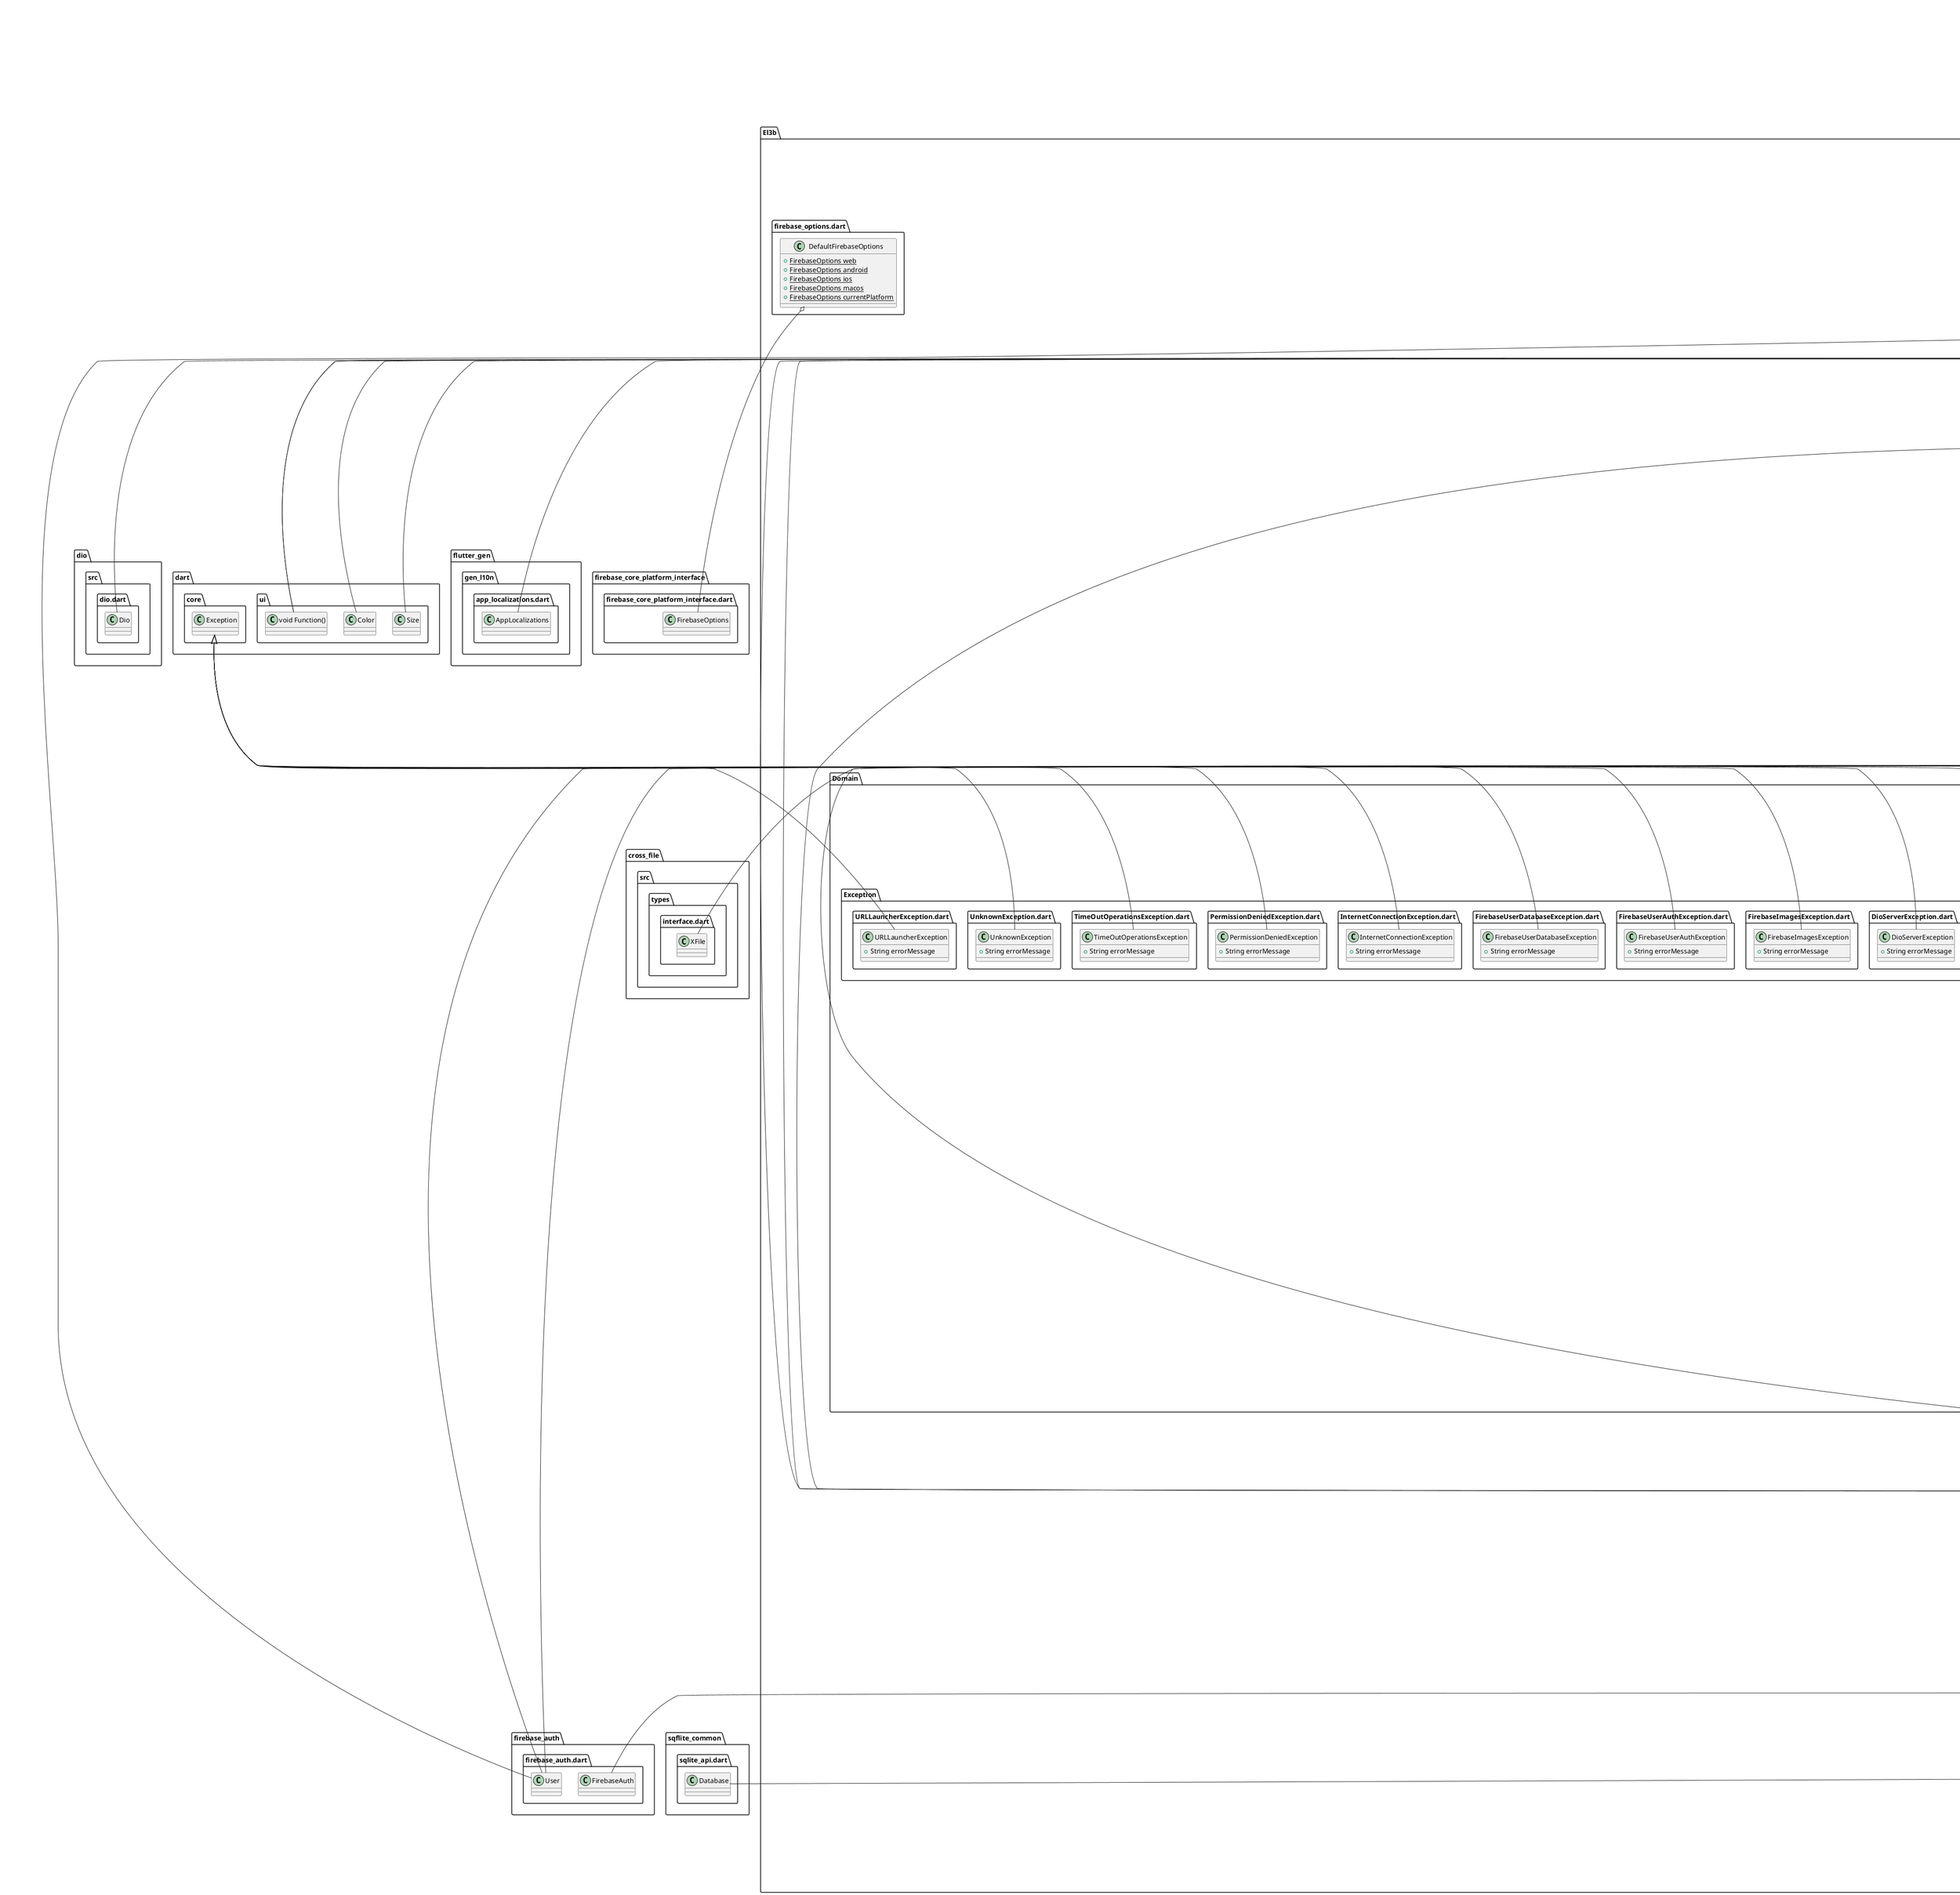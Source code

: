 @startuml
set namespaceSeparator ::

abstract class "El3b::Core::Base::BaseAPIAssets.dart::BaseAPIAssets" {
}

abstract class "El3b::Core::Base::BaseAPIManager.dart::BaseAPIManager" {
  +A apiAssets
  +Dio dio
}

"El3b::Core::Base::BaseAPIManager.dart::BaseAPIManager" o-- "dio::src::dio.dart::Dio"

abstract class "El3b::Core::Base::BaseNavigator.dart::BaseNavigator" {
  +dynamic showLoading()
  +dynamic showFailMessage()
  +dynamic showSuccessMessage()
  +dynamic showQuestionMessage()
  +dynamic goBack()
  +dynamic showErrorNotification()
  +dynamic showSuccessNotification()
  +dynamic showCustomNotification()
}

abstract class "El3b::Core::Base::BaseState.dart::BaseState" {
  +VM? viewModel
  +void initState()
  +void dispose()
  +VM initViewModel()
  +Widget build()
  +dynamic goBack()
  +dynamic showFailMessage()
  +dynamic showLoading()
  +dynamic showQuestionMessage()
  +dynamic showSuccessMessage()
  +dynamic showSuccessNotification()
  +dynamic showErrorNotification()
  +dynamic showCustomNotification()
}

"flutter::src::widgets::framework.dart::State" <|-- "El3b::Core::Base::BaseState.dart::BaseState"
"El3b::Core::Base::BaseNavigator.dart::BaseNavigator" <|-- "El3b::Core::Base::BaseState.dart::BaseState"

class "El3b::Core::Base::BaseViewModel.dart::BaseViewModel" {
  +N? navigator
  +ThemeProvider? themeProvider
  +LocalProvider? localProvider
  +AppConfigProvider? appConfigProvider
  +AppLocalizations? local
  +Size? mediaQuery
}

"El3b::Core::Base::BaseViewModel.dart::BaseViewModel" o-- "El3b::Core::Providers::ThemeProvider.dart::ThemeProvider"
"El3b::Core::Base::BaseViewModel.dart::BaseViewModel" o-- "El3b::Core::Providers::LocalProvider.dart::LocalProvider"
"El3b::Core::Base::BaseViewModel.dart::BaseViewModel" o-- "El3b::Core::Providers::AppConfigProvider.dart::AppConfigProvider"
"El3b::Core::Base::BaseViewModel.dart::BaseViewModel" o-- "flutter_gen::gen_l10n::app_localizations.dart::AppLocalizations"
"El3b::Core::Base::BaseViewModel.dart::BaseViewModel" o-- "dart::ui::Size"
"flutter::src::foundation::change_notifier.dart::ChangeNotifier" <|-- "El3b::Core::Base::BaseViewModel.dart::BaseViewModel"

class "El3b::Core::Providers::AppConfigProvider.dart::AppConfigProvider" {
  -User? _user
  +void updateUser()
  +void updateUserWithoutNotifyListeners()
  +User? getUser()
}

"El3b::Core::Providers::AppConfigProvider.dart::AppConfigProvider" o-- "firebase_auth::firebase_auth.dart::User"
"flutter::src::foundation::change_notifier.dart::ChangeNotifier" <|-- "El3b::Core::Providers::AppConfigProvider.dart::AppConfigProvider"

class "El3b::Core::Providers::LocalProvider.dart::LocalProvider" {
  -String _currentLocal
  +dynamic changeLocal()
  +bool isEn()
  +String getLocal()
}

"flutter::src::foundation::change_notifier.dart::ChangeNotifier" <|-- "El3b::Core::Providers::LocalProvider.dart::LocalProvider"

class "El3b::Core::Providers::ThemeProvider.dart::ThemeProvider" {
  -ThemeMode _theme
  +dynamic changeTheme()
  +bool isDark()
  +ThemeMode getTheme()
}

"El3b::Core::Providers::ThemeProvider.dart::ThemeProvider" o-- "flutter::src::material::app.dart::ThemeMode"
"flutter::src::foundation::change_notifier.dart::ChangeNotifier" <|-- "El3b::Core::Providers::ThemeProvider.dart::ThemeProvider"

class "El3b::Core::Theme::Theme.dart::MyTheme" {
  {static} +Color purple
  {static} +Color offWhite
  {static} +Color white
  {static} +Color darkPurple
  {static} +Color lightPurple
  {static} +Color grayPurple
  {static} +Color green
  {static} +Color yellow
  {static} +Color red
  {static} +ThemeData lightTheme
  {static} +ThemeData darkTheme
}

"El3b::Core::Theme::Theme.dart::MyTheme" o-- "dart::ui::Color"
"El3b::Core::Theme::Theme.dart::MyTheme" o-- "flutter::src::material::theme_data.dart::ThemeData"

class "El3b::Core::Utils::DialogUtils.dart::MyDialogUtils" {
  {static} +dynamic showLoadingDialog()
  {static} +dynamic hideDialog()
  {static} +dynamic showFailMessage()
  {static} +dynamic showSuccessMessage()
  {static} +dynamic showQuestionMessage()
}

class "El3b::Core::Utils::NegativeActionButton.dart::NegativeActionButton" {
  +void Function()? negativeAction
  +String negativeActionTitle
  +Widget build()
}

"El3b::Core::Utils::NegativeActionButton.dart::NegativeActionButton" o-- "dart::ui::void Function()"
"flutter::src::widgets::framework.dart::StatelessWidget" <|-- "El3b::Core::Utils::NegativeActionButton.dart::NegativeActionButton"

class "El3b::Core::Utils::PosActionButton.dart::PosActionButton" {
  +void Function()? posAction
  +String posActionTitle
  +Widget build()
}

"El3b::Core::Utils::PosActionButton.dart::PosActionButton" o-- "dart::ui::void Function()"
"flutter::src::widgets::framework.dart::StatelessWidget" <|-- "El3b::Core::Utils::PosActionButton.dart::PosActionButton"

class "El3b::Data::Api::FreeToPlayGamesApi::FreeToPlayGamesApi.dart::FreeToPlayGamesApi" {
  {static} -FreeToPlayGamesApi? _instance
  {static} +FreeToPlayGamesApi getInstance()
  +dynamic getGames()
}

"El3b::Data::Api::FreeToPlayGamesApi::FreeToPlayGamesApi.dart::FreeToPlayGamesApi" o-- "El3b::Data::Api::FreeToPlayGamesApi::FreeToPlayGamesApi.dart::FreeToPlayGamesApi"
"El3b::Core::Base::BaseAPIManager.dart::BaseAPIManager" <|-- "El3b::Data::Api::FreeToPlayGamesApi::FreeToPlayGamesApi.dart::FreeToPlayGamesApi"

class "El3b::Data::Api::FreeToPlayGamesApi::FreeToPlayGamesApiAssets.dart::FreeToPlayGamesApiAssets" {
  {static} -FreeToPlayGamesApiAssets? _instance
  +String baseURL
  +String freeToPlayGamesRoute
  {static} +FreeToPlayGamesApiAssets getFreeToPlayGamesApiAssets()
}

"El3b::Data::Api::FreeToPlayGamesApi::FreeToPlayGamesApiAssets.dart::FreeToPlayGamesApiAssets" o-- "El3b::Data::Api::FreeToPlayGamesApi::FreeToPlayGamesApiAssets.dart::FreeToPlayGamesApiAssets"
"El3b::Core::Base::BaseAPIAssets.dart::BaseAPIAssets" <|-- "El3b::Data::Api::FreeToPlayGamesApi::FreeToPlayGamesApiAssets.dart::FreeToPlayGamesApiAssets"

class "El3b::Data::Api::GiveawayGamesApi::GiveawayGamesApi.dart::GiveawayGamesApi" {
  {static} -GiveawayGamesApi? _instance
  {static} +GiveawayGamesApi getInstance()
  +dynamic getAllGames()
}

"El3b::Data::Api::GiveawayGamesApi::GiveawayGamesApi.dart::GiveawayGamesApi" o-- "El3b::Data::Api::GiveawayGamesApi::GiveawayGamesApi.dart::GiveawayGamesApi"
"El3b::Core::Base::BaseAPIManager.dart::BaseAPIManager" <|-- "El3b::Data::Api::GiveawayGamesApi::GiveawayGamesApi.dart::GiveawayGamesApi"

class "El3b::Data::Api::GiveawayGamesApi::GiveawayGamesApiAssets.dart::GiveawayGamesApiAssets" {
  {static} -GiveawayGamesApiAssets? _instance
  +String baseURL
  +String giveawayRoute
  {static} +dynamic getInstance()
}

"El3b::Data::Api::GiveawayGamesApi::GiveawayGamesApiAssets.dart::GiveawayGamesApiAssets" o-- "El3b::Data::Api::GiveawayGamesApi::GiveawayGamesApiAssets.dart::GiveawayGamesApiAssets"
"El3b::Core::Base::BaseAPIAssets.dart::BaseAPIAssets" <|-- "El3b::Data::Api::GiveawayGamesApi::GiveawayGamesApiAssets.dart::GiveawayGamesApiAssets"

class "El3b::Data::Api::RAWGGamesAPI::RAWGGamesAPI.dart::RAWGGamesAPI" {
  {static} -RAWGGamesAPI? _instance
  {static} +RAWGGamesAPI getInstance()
  +dynamic getGeneralGames()
}

"El3b::Data::Api::RAWGGamesAPI::RAWGGamesAPI.dart::RAWGGamesAPI" o-- "El3b::Data::Api::RAWGGamesAPI::RAWGGamesAPI.dart::RAWGGamesAPI"
"El3b::Core::Base::BaseAPIManager.dart::BaseAPIManager" <|-- "El3b::Data::Api::RAWGGamesAPI::RAWGGamesAPI.dart::RAWGGamesAPI"

class "El3b::Data::Api::RAWGGamesAPI::RAWGGamesAPIAssets.dart::RAWGGamesAPIAssets" {
  {static} -RAWGGamesAPIAssets? _instance
  +String baseURL
  +String gamesRoute
  +String apiKey
  {static} +RAWGGamesAPIAssets getInstance()
}

"El3b::Data::Api::RAWGGamesAPI::RAWGGamesAPIAssets.dart::RAWGGamesAPIAssets" o-- "El3b::Data::Api::RAWGGamesAPI::RAWGGamesAPIAssets.dart::RAWGGamesAPIAssets"
"El3b::Core::Base::BaseAPIAssets.dart::BaseAPIAssets" <|-- "El3b::Data::Api::RAWGGamesAPI::RAWGGamesAPIAssets.dart::RAWGGamesAPIAssets"

class "El3b::Data::Cache::LocalCache.dart::LocalCache" {
  {static} -LocalCache? _instance
  -SharedPreferences? _preferences
  {static} +LocalCache getInstance()
  +dynamic getSharedPref()
  +dynamic cacheData()
  +dynamic lastUpdatedDate()
  +dynamic loadData()
}

"El3b::Data::Cache::LocalCache.dart::LocalCache" o-- "El3b::Data::Cache::LocalCache.dart::LocalCache"
"El3b::Data::Cache::LocalCache.dart::LocalCache" o-- "shared_preferences::shared_preferences.dart::SharedPreferences"

class "El3b::Data::DataSource::CacheDataLocalDataSourceImpl.dart::CacheDataLocalDataSourceImpl" {
  +LocalCache cache
  +dynamic getLastUpdatedDate()
  +dynamic cacheData()
  +dynamic getGiveawayGames()
  +dynamic getFreeToPlayGames()
  +dynamic getGeneralGames()
}

"El3b::Data::DataSource::CacheDataLocalDataSourceImpl.dart::CacheDataLocalDataSourceImpl" o-- "El3b::Data::Cache::LocalCache.dart::LocalCache"
"El3b::Domain::DataSource::CacheDataLocalDataSource.dart::CacheDataLocalDataSource" <|-- "El3b::Data::DataSource::CacheDataLocalDataSourceImpl.dart::CacheDataLocalDataSourceImpl"

class "El3b::Data::DataSource::FirebaseImagesRemoteDatasourceImpl.dart::FirebaseImagesRemoteDatasourceImpl" {
  +FirebaseImagesDatabase database
  +FirebaseErrorHandler errorHandler
  +dynamic uploadUserProfileImage()
}

"El3b::Data::DataSource::FirebaseImagesRemoteDatasourceImpl.dart::FirebaseImagesRemoteDatasourceImpl" o-- "El3b::Data::Firebase::FirebaseImagesDatabase.dart::FirebaseImagesDatabase"
"El3b::Data::DataSource::FirebaseImagesRemoteDatasourceImpl.dart::FirebaseImagesRemoteDatasourceImpl" o-- "El3b::Data::Error::FirebaseErrorHandler.dart::FirebaseErrorHandler"
"El3b::Domain::DataSource::FirebaseImagesRemoteDatasource.dart::FirebaseImagesRemoteDatasource" <|-- "El3b::Data::DataSource::FirebaseImagesRemoteDatasourceImpl.dart::FirebaseImagesRemoteDatasourceImpl"

class "El3b::Data::DataSource::FirebaseUserAuthRemoteDatasourceImpl.dart::FirebaseUserAuthRemoteDatasourceImpl" {
  +FirebaseUserAuth firebaseUserAuth
  +FirebaseErrorHandler errorHandler
  +dynamic createUser()
  +dynamic updatePhotoUrl()
  +dynamic signInWithEmailAndPassword()
  +dynamic resetPasswordWithEmail()
  +dynamic signInWithGoogle()
  +dynamic signInWithFacebook()
}

"El3b::Data::DataSource::FirebaseUserAuthRemoteDatasourceImpl.dart::FirebaseUserAuthRemoteDatasourceImpl" o-- "El3b::Data::Firebase::FirebaseUserAuth.dart::FirebaseUserAuth"
"El3b::Data::DataSource::FirebaseUserAuthRemoteDatasourceImpl.dart::FirebaseUserAuthRemoteDatasourceImpl" o-- "El3b::Data::Error::FirebaseErrorHandler.dart::FirebaseErrorHandler"
"El3b::Domain::DataSource::FirebaseUserAuthRemoteDatasource.dart::FirebaseUserAuthRemoteDatasource" <|-- "El3b::Data::DataSource::FirebaseUserAuthRemoteDatasourceImpl.dart::FirebaseUserAuthRemoteDatasourceImpl"

class "El3b::Data::DataSource::FreeToPlayGamesRemoteDataSourceImpl.dart::FreeToPlayGamesRemoteDataSourceImpl" {
  +FreeToPlayGamesApi api
  +DioErrorHandler errorHandler
  +dynamic getGames()
}

"El3b::Data::DataSource::FreeToPlayGamesRemoteDataSourceImpl.dart::FreeToPlayGamesRemoteDataSourceImpl" o-- "El3b::Data::Api::FreeToPlayGamesApi::FreeToPlayGamesApi.dart::FreeToPlayGamesApi"
"El3b::Data::DataSource::FreeToPlayGamesRemoteDataSourceImpl.dart::FreeToPlayGamesRemoteDataSourceImpl" o-- "El3b::Data::Error::DioErrorHandler.dart::DioErrorHandler"
"El3b::Domain::DataSource::FreeToPlayGamesRemoteDataSource.dart::FreeToPlayGamesRemoteDataSource" <|-- "El3b::Data::DataSource::FreeToPlayGamesRemoteDataSourceImpl.dart::FreeToPlayGamesRemoteDataSourceImpl"

class "El3b::Data::DataSource::GiveawayGamesRemoteDataSourceImpl.dart::GiveawayGamesRemoteDataSourceImpl" {
  +GiveawayGamesApi api
  +DioErrorHandler errorHandler
  +dynamic getAllGames()
}

"El3b::Data::DataSource::GiveawayGamesRemoteDataSourceImpl.dart::GiveawayGamesRemoteDataSourceImpl" o-- "El3b::Data::Api::GiveawayGamesApi::GiveawayGamesApi.dart::GiveawayGamesApi"
"El3b::Data::DataSource::GiveawayGamesRemoteDataSourceImpl.dart::GiveawayGamesRemoteDataSourceImpl" o-- "El3b::Data::Error::DioErrorHandler.dart::DioErrorHandler"
"El3b::Domain::DataSource::GiveawayGamesRemoteDataSource.dart::GiveawayGamesRemoteDataSource" <|-- "El3b::Data::DataSource::GiveawayGamesRemoteDataSourceImpl.dart::GiveawayGamesRemoteDataSourceImpl"

class "El3b::Data::DataSource::RAWGGamesRemoteDataSourceImpl.dart::RAWGGamesRemoteDataSourceImpl" {
  +RAWGGamesAPI api
  +DioErrorHandler errorHandler
  +dynamic getGeneralGames()
}

"El3b::Data::DataSource::RAWGGamesRemoteDataSourceImpl.dart::RAWGGamesRemoteDataSourceImpl" o-- "El3b::Data::Api::RAWGGamesAPI::RAWGGamesAPI.dart::RAWGGamesAPI"
"El3b::Data::DataSource::RAWGGamesRemoteDataSourceImpl.dart::RAWGGamesRemoteDataSourceImpl" o-- "El3b::Data::Error::DioErrorHandler.dart::DioErrorHandler"
"El3b::Domain::DataSource::RAWGGamesRemoteDataSource.dart::RAWGGamesRemoteDataSource" <|-- "El3b::Data::DataSource::RAWGGamesRemoteDataSourceImpl.dart::RAWGGamesRemoteDataSourceImpl"

class "El3b::Data::DataSource::UserFirebaseDatabaseRemoteDatasourceImpl.dart::UserFirebaseDatabaseRemoteDatasourceImpl" {
  +UserFirebaseDatabase userFirebaseDatabase
  +FirebaseErrorHandler errorHandler
  +dynamic createUser()
  +dynamic updateUser()
  +dynamic userExist()
}

"El3b::Data::DataSource::UserFirebaseDatabaseRemoteDatasourceImpl.dart::UserFirebaseDatabaseRemoteDatasourceImpl" o-- "El3b::Data::Firebase::UserFirebaseDatabase.dart::UserFirebaseDatabase"
"El3b::Data::DataSource::UserFirebaseDatabaseRemoteDatasourceImpl.dart::UserFirebaseDatabaseRemoteDatasourceImpl" o-- "El3b::Data::Error::FirebaseErrorHandler.dart::FirebaseErrorHandler"
"El3b::Domain::DataSource::UserFirebaseDatabaseRemoteDatasource.dart::UserFirebaseDatabaseRemoteDatasource" <|-- "El3b::Data::DataSource::UserFirebaseDatabaseRemoteDatasourceImpl.dart::UserFirebaseDatabaseRemoteDatasourceImpl"

class "El3b::Data::DataSource::WishListLocalDataSourceImpl.dart::WishListLocalDataSourceImpl" {
  +LocalDatabase database
  +dynamic addGameToWishList()
  +dynamic deleteGameFromWishList()
  +dynamic loadGamesFromWishList()
}

"El3b::Data::DataSource::WishListLocalDataSourceImpl.dart::WishListLocalDataSourceImpl" o-- "El3b::Data::SQL::LocalDatabase.dart::LocalDatabase"
"El3b::Domain::DataSource::WishListLocalDataSource.dart::WishListLocalDataSource" <|-- "El3b::Data::DataSource::WishListLocalDataSourceImpl.dart::WishListLocalDataSourceImpl"

class "El3b::Data::Error::DioErrorHandler.dart::DioErrorHandler" {
  {static} -DioErrorHandler? _instance
  {static} +DioErrorHandler getInstance()
  +String dioExceptionHandler()
}

"El3b::Data::Error::DioErrorHandler.dart::DioErrorHandler" o-- "El3b::Data::Error::DioErrorHandler.dart::DioErrorHandler"

class "El3b::Data::Error::FirebaseErrorHandler.dart::FirebaseErrorHandler" {
  {static} +FirebaseErrorHandler? instance
  {static} +dynamic getInstance()
  +String handleFirebaseImageDatabaseExceptions()
  +String handleFirebaseAuthException()
  +String handleLoginError()
  +String handleFirebaseFireStoreError()
}

"El3b::Data::Error::FirebaseErrorHandler.dart::FirebaseErrorHandler" o-- "El3b::Data::Error::FirebaseErrorHandler.dart::FirebaseErrorHandler"

class "El3b::Data::Firebase::FirebaseImagesDatabase.dart::FirebaseImagesDatabase" {
  {static} +FirebaseImagesDatabase? instance
  -FirebaseStorage _firebaseStorage
  {static} +dynamic getInstance()
  +dynamic uploadImage()
  +String generateName()
}

"El3b::Data::Firebase::FirebaseImagesDatabase.dart::FirebaseImagesDatabase" o-- "El3b::Data::Firebase::FirebaseImagesDatabase.dart::FirebaseImagesDatabase"
"El3b::Data::Firebase::FirebaseImagesDatabase.dart::FirebaseImagesDatabase" o-- "firebase_storage::firebase_storage.dart::FirebaseStorage"

class "El3b::Data::Firebase::FirebaseUserAuth.dart::FirebaseUserAuth" {
  {static} +FirebaseUserAuth? instance
  -FirebaseAuth _firebase
  {static} +dynamic getInstance()
  +dynamic createUser()
  +dynamic updateUserPhoto()
  +dynamic updateUserDisplayName()
  +dynamic signInUserWithEmailAndPassword()
  +dynamic resetPassword()
  +dynamic signInWithGoogle()
  +dynamic signInWithFacebook()
}

"El3b::Data::Firebase::FirebaseUserAuth.dart::FirebaseUserAuth" o-- "El3b::Data::Firebase::FirebaseUserAuth.dart::FirebaseUserAuth"
"El3b::Data::Firebase::FirebaseUserAuth.dart::FirebaseUserAuth" o-- "firebase_auth::firebase_auth.dart::FirebaseAuth"

class "El3b::Data::Firebase::UserFirebaseDatabase.dart::UserFirebaseDatabase" {
  {static} +UserFirebaseDatabase? instance
  {static} +dynamic getInstance()
  +CollectionReference<UserDTO> getCollectionReference()
  +dynamic createUser()
  +dynamic updateUserData()
  +dynamic userExist()
}

"El3b::Data::Firebase::UserFirebaseDatabase.dart::UserFirebaseDatabase" o-- "El3b::Data::Firebase::UserFirebaseDatabase.dart::UserFirebaseDatabase"

class "El3b::Data::Models::Games::FreeToPlayGame::FreeToPlayGameDTO.dart::FreeToPlayGameDTO" {
  +num? id
  +String? title
  +String? thumbnail
  +String? shortDescription
  +String? gameUrl
  +String? genre
  +String? platform
  +String? publisher
  +String? developer
  +String? releaseDate
  +String? freetogameProfileUrl
  +Map<String, dynamic> toJson()
  +FreeToPlayGame toDomain()
}

class "El3b::Data::Models::Games::GiveawayGame::GiveawayGameDTO.dart::GiveawayGameDTO" {
  +num? id
  +String? title
  +String? worth
  +String? thumbnail
  +String? image
  +String? description
  +String? instructions
  +String? openGiveawayUrl
  +String? publishedDate
  +String? type
  +String? platforms
  +String? endDate
  +num? users
  +String? status
  +String? gamerpowerUrl
  +String? openGiveaway
  +Map<String, dynamic> toJson()
  +GiveawayGame toDomain()
}

class "El3b::Data::Models::Games::RAWG::AddedByStatusDTO.dart::AddedByStatusDTO" {
  +num? yet
  +num? owned
  +num? beaten
  +num? toplay
  +num? dropped
  +num? playing
  +Map<String, dynamic> toJson()
}

class "El3b::Data::Models::Games::RAWG::FiltersDTO.dart::FiltersDTO" {
  +List<YearsDTO>? years
  +Map<String, dynamic> toJson()
}

class "El3b::Data::Models::Games::RAWG::GenresDTO.dart::GenresDTO" {
  +num? id
  +String? name
  +String? slug
  +num? gamesCount
  +String? imageBackground
  +Map<String, dynamic> toJson()
  +Genres toDomain()
}

class "El3b::Data::Models::Games::RAWG::ParentPlatformsDTO.dart::ParentPlatformsDTO" {
  +PlatformDTO? platform
  +Map<String, dynamic> toJson()
}

"El3b::Data::Models::Games::RAWG::ParentPlatformsDTO.dart::ParentPlatformsDTO" o-- "El3b::Data::Models::Games::RAWG::PlatformDTO.dart::PlatformDTO"

class "El3b::Data::Models::Games::RAWG::PlatformDTO.dart::PlatformDTO" {
  +num? id
  +String? name
  +String? slug
  +String? image
  +String? yearEnd
  +num? yearStart
  +num? gamesCount
  +String? imageBackground
  +Map<String, dynamic> toJson()
}

class "El3b::Data::Models::Games::RAWG::PlatformsDTO.dart::PlatformsDTO" {
  +PlatformDTO? platform
  +String? releasedAt
  +RequirementsEnDTO? requirementsEn
  +RequirementsEnDTO? requirementsRu
  +Map<String, dynamic> toJson()
}

"El3b::Data::Models::Games::RAWG::PlatformsDTO.dart::PlatformsDTO" o-- "El3b::Data::Models::Games::RAWG::PlatformDTO.dart::PlatformDTO"
"El3b::Data::Models::Games::RAWG::PlatformsDTO.dart::PlatformsDTO" o-- "El3b::Data::Models::Games::RAWG::RequirementsEnDTO.dart::RequirementsEnDTO"

class "El3b::Data::Models::Games::RAWG::RatingsDTO.dart::RatingsDTO" {
  +num? id
  +String? title
  +num? count
  +num? percent
  +Map<String, dynamic> toJson()
}

class "El3b::Data::Models::Games::RAWG::RAWGGameDTO.dart::RAWGGameDTO" {
  +num? id
  +String? slug
  +String? name
  +String? released
  +bool? tba
  +String? backgroundImage
  +num? rating
  +num? ratingTop
  +List<RatingsDTO>? ratings
  +num? ratingsCount
  +num? reviewsTextCount
  +num? added
  +AddedByStatusDTO? addedByStatus
  +num? metacritic
  +num? playtime
  +num? suggestionsCount
  +String? updated
  +String? userGame
  +num? reviewsCount
  +String? saturatedColor
  +String? dominantColor
  +List<PlatformsDTO>? platforms
  +List<ParentPlatformsDTO>? parentPlatforms
  +List<GenresDTO>? genres
  +List<StoresDTO>? stores
  +String? clip
  +List<TagsDTO>? tags
  +PlatformDTO? esrbRating
  +List<ShortScreenshotsDTO>? shortScreenshots
  +Map<String, dynamic> toJson()
  +RAWGGame toDomain()
}

"El3b::Data::Models::Games::RAWG::RAWGGameDTO.dart::RAWGGameDTO" o-- "El3b::Data::Models::Games::RAWG::AddedByStatusDTO.dart::AddedByStatusDTO"
"El3b::Data::Models::Games::RAWG::RAWGGameDTO.dart::RAWGGameDTO" o-- "El3b::Data::Models::Games::RAWG::PlatformDTO.dart::PlatformDTO"

class "El3b::Data::Models::Games::RAWG::RAWGGamesResponseDTO.dart::RAWGGamesResponseDTO" {
  +num? count
  +String? next
  +String? previous
  +List<RAWGGameDTO>? results
  +String? seoTitle
  +String? seoDescription
  +String? seoKeywords
  +String? seoH1
  +bool? noindex
  +bool? nofollow
  +String? description
  +FiltersDTO? filters
  +List<String>? nofollowCollections
  +Map<String, dynamic> toJson()
}

"El3b::Data::Models::Games::RAWG::RAWGGamesResponseDTO.dart::RAWGGamesResponseDTO" o-- "El3b::Data::Models::Games::RAWG::FiltersDTO.dart::FiltersDTO"

class "El3b::Data::Models::Games::RAWG::RequirementsEnDTO.dart::RequirementsEnDTO" {
  +String? minimum
  +String? recommended
  +Map<String, dynamic> toJson()
}

class "El3b::Data::Models::Games::RAWG::ShortScreenshotsDTO.dart::ShortScreenshotsDTO" {
  +num? id
  +String? image
  +Map<String, dynamic> toJson()
  +ShortScreenshots toDomain()
}

class "El3b::Data::Models::Games::RAWG::StoreDTO.dart::StoreDTO" {
  +num? id
  +String? name
  +String? slug
  +String? domain
  +num? gamesCount
  +String? imageBackground
  +Map<String, dynamic> toJson()
  +Store toDomain()
}

class "El3b::Data::Models::Games::RAWG::StoresDTO.dart::StoresDTO" {
  +num? id
  +StoreDTO? store
  +Map<String, dynamic> toJson()
}

"El3b::Data::Models::Games::RAWG::StoresDTO.dart::StoresDTO" o-- "El3b::Data::Models::Games::RAWG::StoreDTO.dart::StoreDTO"

class "El3b::Data::Models::Games::RAWG::TagsDTO.dart::TagsDTO" {
  +num? id
  +String? name
  +String? slug
  +String? language
  +num? gamesCount
  +String? imageBackground
  +Map<String, dynamic> toJson()
}

class "El3b::Data::Models::Games::RAWG::YearsDTO.dart::YearsDTO" {
  +num? from
  +num? to
  +String? filter
  +num? decade
  +List<YearsDTO>? years
  +bool? nofollow
  +num? count
  +Map<String, dynamic> toJson()
}

class "El3b::Data::Models::User::UserDTO.dart::UserDTO" {
  +String name
  +String email
  +String password
  +String image
  +String phoneNumber
  +String birthDate
  +String bio
  +Map<String, dynamic> toFireStore()
}

class "El3b::Data::Repository::FreeToPlayGamesRepositoryImpl.dart::FreeToPlayGamesRepositoryImpl" {
  +FreeToPlayGamesRemoteDataSource remoteDataSource
  +CacheDataLocalDataSource localDataSource
  +dynamic getGames()
}

"El3b::Data::Repository::FreeToPlayGamesRepositoryImpl.dart::FreeToPlayGamesRepositoryImpl" o-- "El3b::Domain::DataSource::FreeToPlayGamesRemoteDataSource.dart::FreeToPlayGamesRemoteDataSource"
"El3b::Data::Repository::FreeToPlayGamesRepositoryImpl.dart::FreeToPlayGamesRepositoryImpl" o-- "El3b::Domain::DataSource::CacheDataLocalDataSource.dart::CacheDataLocalDataSource"
"El3b::Domain::Repository::FreeToPlayGamesRepository.dart::FreeToPlayGamesRepository" <|-- "El3b::Data::Repository::FreeToPlayGamesRepositoryImpl.dart::FreeToPlayGamesRepositoryImpl"

class "El3b::Data::Repository::GiveawayGamesRepositoryImpl.dart::GiveawayGamesRepositoryImpl" {
  +GiveawayGamesRemoteDataSource remoteDataSource
  +CacheDataLocalDataSource localDataSource
  +dynamic getAllGames()
}

"El3b::Data::Repository::GiveawayGamesRepositoryImpl.dart::GiveawayGamesRepositoryImpl" o-- "El3b::Domain::DataSource::GiveawayGamesRemoteDataSource.dart::GiveawayGamesRemoteDataSource"
"El3b::Data::Repository::GiveawayGamesRepositoryImpl.dart::GiveawayGamesRepositoryImpl" o-- "El3b::Domain::DataSource::CacheDataLocalDataSource.dart::CacheDataLocalDataSource"
"El3b::Domain::Repository::GiveawayGamesRepository.dart::GiveawayGamesRepository" <|-- "El3b::Data::Repository::GiveawayGamesRepositoryImpl.dart::GiveawayGamesRepositoryImpl"

class "El3b::Data::Repository::RAWGGamesRepositoryImpl.dart::RAWGGamesRepositoryImpl" {
  +RAWGGamesRemoteDataSource remoteDataSource
  +CacheDataLocalDataSource localDataSource
  +WishListLocalDataSource wishListLocalDataSource
  +dynamic getGeneralGames()
  +dynamic addGameToWishList()
  +dynamic deleteGameFromWishList()
  +dynamic loadGamesFromWishList()
}

"El3b::Data::Repository::RAWGGamesRepositoryImpl.dart::RAWGGamesRepositoryImpl" o-- "El3b::Domain::DataSource::RAWGGamesRemoteDataSource.dart::RAWGGamesRemoteDataSource"
"El3b::Data::Repository::RAWGGamesRepositoryImpl.dart::RAWGGamesRepositoryImpl" o-- "El3b::Domain::DataSource::CacheDataLocalDataSource.dart::CacheDataLocalDataSource"
"El3b::Data::Repository::RAWGGamesRepositoryImpl.dart::RAWGGamesRepositoryImpl" o-- "El3b::Domain::DataSource::WishListLocalDataSource.dart::WishListLocalDataSource"
"El3b::Domain::Repository::RAWGGamesRepository.dart::RAWGGamesRepository" <|-- "El3b::Data::Repository::RAWGGamesRepositoryImpl.dart::RAWGGamesRepositoryImpl"

class "El3b::Data::Repository::UserRepositoryImpl.dart::UserRepositoryImpl" {
  +FirebaseImagesRemoteDatasource imagesRemoteDatasource
  +FirebaseUserAuthRemoteDatasource authRemoteDatasource
  +UserFirebaseDatabaseRemoteDatasource userFirebaseDatabaseRemoteDatasource
  +dynamic createUserFireBaseAuth()
  +dynamic uploadUserImage()
  +dynamic updateUserPhotoUrl()
  +dynamic createUserFirebaseFireStore()
  +dynamic updateUserData()
  +dynamic signInWithEmailAndPassword()
  +dynamic resetPasswordWithEmail()
  +dynamic userExist()
  +dynamic singInWithGoogle()
  +dynamic signInWithFacebook()
}

"El3b::Data::Repository::UserRepositoryImpl.dart::UserRepositoryImpl" o-- "El3b::Domain::DataSource::FirebaseImagesRemoteDatasource.dart::FirebaseImagesRemoteDatasource"
"El3b::Data::Repository::UserRepositoryImpl.dart::UserRepositoryImpl" o-- "El3b::Domain::DataSource::FirebaseUserAuthRemoteDatasource.dart::FirebaseUserAuthRemoteDatasource"
"El3b::Data::Repository::UserRepositoryImpl.dart::UserRepositoryImpl" o-- "El3b::Domain::DataSource::UserFirebaseDatabaseRemoteDatasource.dart::UserFirebaseDatabaseRemoteDatasource"
"El3b::Domain::Repository::UserRepository.dart::UserRepository" <|-- "El3b::Data::Repository::UserRepositoryImpl.dart::UserRepositoryImpl"

class "El3b::Data::SQL::LocalDatabase.dart::LocalDatabase" {
  -Database? _db
  +LocalDatabaseAssets assets
  {static} -LocalDatabase? _instance
  {static} +LocalDatabase getInstance()
  +dynamic getDB()
  -dynamic _initiateDB()
  -dynamic _onCreate()
  +dynamic addGame()
  +dynamic deleteGame()
  +dynamic getGames()
}

"El3b::Data::SQL::LocalDatabase.dart::LocalDatabase" o-- "sqflite_common::sqlite_api.dart::Database"
"El3b::Data::SQL::LocalDatabase.dart::LocalDatabase" o-- "El3b::Data::SQL::LocalDatabaseAssets.dart::LocalDatabaseAssets"
"El3b::Data::SQL::LocalDatabase.dart::LocalDatabase" o-- "El3b::Data::SQL::LocalDatabase.dart::LocalDatabase"

class "El3b::Data::SQL::LocalDatabaseAssets.dart::LocalDatabaseAssets" {
  {static} -LocalDatabaseAssets? _instance
  +String giveawayGamesTable
  +String freeToPlayGamesTable
  +String rawgGamesTable
  +String rawgGamesGenresTable
  +String rawgGamesStoresTable
  +String rawgGamesScreenShotsTable
  +String favoriteRAWGGamesTable
  +String favoriteRAWGGamesGenresTable
  +String favoriteRAWGGamesStoresTable
  +String favoriteRAWGGamesScreenShotsTable
  {static} +LocalDatabaseAssets getInstance()
}

"El3b::Data::SQL::LocalDatabaseAssets.dart::LocalDatabaseAssets" o-- "El3b::Data::SQL::LocalDatabaseAssets.dart::LocalDatabaseAssets"

abstract class "El3b::Domain::DataSource::CacheDataLocalDataSource.dart::CacheDataLocalDataSource" {
  +dynamic getLastUpdatedDate()
  +dynamic cacheData()
  +dynamic getGiveawayGames()
  +dynamic getFreeToPlayGames()
  +dynamic getGeneralGames()
}

abstract class "El3b::Domain::DataSource::FirebaseImagesRemoteDatasource.dart::FirebaseImagesRemoteDatasource" {
  +dynamic uploadUserProfileImage()
}

abstract class "El3b::Domain::DataSource::FirebaseUserAuthRemoteDatasource.dart::FirebaseUserAuthRemoteDatasource" {
  +dynamic createUser()
  +dynamic updatePhotoUrl()
  +dynamic signInWithEmailAndPassword()
  +dynamic resetPasswordWithEmail()
  +dynamic signInWithGoogle()
  +dynamic signInWithFacebook()
}

abstract class "El3b::Domain::DataSource::FreeToPlayGamesRemoteDataSource.dart::FreeToPlayGamesRemoteDataSource" {
  +dynamic getGames()
}

abstract class "El3b::Domain::DataSource::GiveawayGamesRemoteDataSource.dart::GiveawayGamesRemoteDataSource" {
  +dynamic getAllGames()
}

abstract class "El3b::Domain::DataSource::RAWGGamesRemoteDataSource.dart::RAWGGamesRemoteDataSource" {
  +dynamic getGeneralGames()
}

abstract class "El3b::Domain::DataSource::UserFirebaseDatabaseRemoteDatasource.dart::UserFirebaseDatabaseRemoteDatasource" {
  +dynamic createUser()
  +dynamic updateUser()
  +dynamic userExist()
}

abstract class "El3b::Domain::DataSource::WishListLocalDataSource.dart::WishListLocalDataSource" {
  +dynamic addGameToWishList()
  +dynamic deleteGameFromWishList()
  +dynamic loadGamesFromWishList()
}

class "El3b::Domain::Exception::CacheException.dart::CacheException" {
  +String errorMessage
}

"dart::core::Exception" <|-- "El3b::Domain::Exception::CacheException.dart::CacheException"

class "El3b::Domain::Exception::DioServerException.dart::DioServerException" {
  +String errorMessage
}

"dart::core::Exception" <|-- "El3b::Domain::Exception::DioServerException.dart::DioServerException"

class "El3b::Domain::Exception::FirebaseImagesException.dart::FirebaseImagesException" {
  +String errorMessage
}

"dart::core::Exception" <|-- "El3b::Domain::Exception::FirebaseImagesException.dart::FirebaseImagesException"

class "El3b::Domain::Exception::FirebaseUserAuthException.dart::FirebaseUserAuthException" {
  +String errorMessage
}

"dart::core::Exception" <|-- "El3b::Domain::Exception::FirebaseUserAuthException.dart::FirebaseUserAuthException"

class "El3b::Domain::Exception::FirebaseUserDatabaseException.dart::FirebaseUserDatabaseException" {
  +String errorMessage
}

"dart::core::Exception" <|-- "El3b::Domain::Exception::FirebaseUserDatabaseException.dart::FirebaseUserDatabaseException"

class "El3b::Domain::Exception::InternetConnectionException.dart::InternetConnectionException" {
  +String errorMessage
}

"dart::core::Exception" <|-- "El3b::Domain::Exception::InternetConnectionException.dart::InternetConnectionException"

class "El3b::Domain::Exception::PermissionDeniedException.dart::PermissionDeniedException" {
  +String errorMessage
}

"dart::core::Exception" <|-- "El3b::Domain::Exception::PermissionDeniedException.dart::PermissionDeniedException"

class "El3b::Domain::Exception::TimeOutOperationsException.dart::TimeOutOperationsException" {
  +String errorMessage
}

"dart::core::Exception" <|-- "El3b::Domain::Exception::TimeOutOperationsException.dart::TimeOutOperationsException"

class "El3b::Domain::Exception::UnknownException.dart::UnknownException" {
  +String errorMessage
}

"dart::core::Exception" <|-- "El3b::Domain::Exception::UnknownException.dart::UnknownException"

class "El3b::Domain::Exception::URLLauncherException.dart::URLLauncherException" {
  +String errorMessage
}

"dart::core::Exception" <|-- "El3b::Domain::Exception::URLLauncherException.dart::URLLauncherException"

class "El3b::Domain::Models::Games::FreeToPlayGame::FreeToPlayGame.dart::FreeToPlayGame" {
  +String? title
  +String? thumbnail
  +String? shortDescription
  +String? gameUrl
  +String? genre
  +String? platform
  +String? icon
  +FreeToPlayGameDTO toData()
}

class "El3b::Domain::Models::Games::GiveawayGames::GiveawayGame.dart::GiveawayGame" {
  +String? title
  +String? worth
  +String? image
  +String? instructions
  +String? openGiveawayUrl
  +String? platforms
  +String? endDate
  +List<String> icons
  +GiveawayGameDTO toData()
}

class "El3b::Domain::Models::Games::RAWG::Genres.dart::Genres" {
  +num? gameID
  +num? id
  +String? name
  +String? slug
  +num? gamesCount
  +String? imageBackground
  +GenresDTO toData()
}

class "El3b::Domain::Models::Games::RAWG::RAWGGame.dart::RAWGGame" {
  +num? id
  +String? name
  +String? released
  +String? backgroundImage
  +num? rating
  +num? metacritic
  +List<Genres>? genres
  +List<Store>? stores
  +List<ShortScreenshots>? shortScreenshots
  +bool? inWishList
  +List<String> icons
  +RAWGGameDTO toData()
}

class "El3b::Domain::Models::Games::RAWG::ShortScreenshots.dart::ShortScreenshots" {
  +num? gameID
  +num? id
  +String? image
  +ShortScreenshotsDTO toData()
}

class "El3b::Domain::Models::Games::RAWG::Store.dart::Store" {
  +num? gameID
  +num? id
  +String? name
  +String? slug
  +String? domain
  +num? gamesCount
  +String? imageBackground
  +StoreDTO toData()
}

class "El3b::Domain::Models::User::MyUser.dart::MyUser" {
  +String name
  +String email
  +String password
  +String image
  +String phoneNumber
  +String birthDate
  +String bio
  +UserDTO toDataSource()
}

abstract class "El3b::Domain::Repository::FreeToPlayGamesRepository.dart::FreeToPlayGamesRepository" {
  +dynamic getGames()
}

abstract class "El3b::Domain::Repository::GiveawayGamesRepository.dart::GiveawayGamesRepository" {
  +dynamic getAllGames()
}

abstract class "El3b::Domain::Repository::RAWGGamesRepository.dart::RAWGGamesRepository" {
  +dynamic getGeneralGames()
  +dynamic addGameToWishList()
  +dynamic deleteGameFromWishList()
  +dynamic loadGamesFromWishList()
}

abstract class "El3b::Domain::Repository::UserRepository.dart::UserRepository" {
  +dynamic createUserFirebaseFireStore()
  +dynamic createUserFireBaseAuth()
  +dynamic uploadUserImage()
  +dynamic updateUserPhotoUrl()
  +dynamic updateUserData()
  +dynamic signInWithEmailAndPassword()
  +dynamic resetPasswordWithEmail()
  +dynamic userExist()
  +dynamic singInWithGoogle()
  +dynamic signInWithFacebook()
}

class "El3b::Domain::UseCase::AddGameToWishListUseCase.dart::AddGameToWishListUseCase" {
  +RAWGGamesRepository repository
  +dynamic invoke()
}

"El3b::Domain::UseCase::AddGameToWishListUseCase.dart::AddGameToWishListUseCase" o-- "El3b::Domain::Repository::RAWGGamesRepository.dart::RAWGGamesRepository"

class "El3b::Domain::UseCase::AddUserUseCase.dart::AddUserUseCase" {
  +UserRepository repository
  +dynamic invoke()
}

"El3b::Domain::UseCase::AddUserUseCase.dart::AddUserUseCase" o-- "El3b::Domain::Repository::UserRepository.dart::UserRepository"

class "El3b::Domain::UseCase::CheckIfUserExistUseCase.dart::CheckIfUserExistUseCase" {
  +UserRepository repository
  +dynamic invoke()
}

"El3b::Domain::UseCase::CheckIfUserExistUseCase.dart::CheckIfUserExistUseCase" o-- "El3b::Domain::Repository::UserRepository.dart::UserRepository"

class "El3b::Domain::UseCase::CreateAccountUseCase.dart::CreateAccountUseCase" {
  +UserRepository repository
  +dynamic invoke()
}

"El3b::Domain::UseCase::CreateAccountUseCase.dart::CreateAccountUseCase" o-- "El3b::Domain::Repository::UserRepository.dart::UserRepository"

class "El3b::Domain::UseCase::DeleteGameFromWishListUseCase.dart::DeleteGameFromWishListUseCase" {
  +RAWGGamesRepository repository
  +dynamic invoke()
}

"El3b::Domain::UseCase::DeleteGameFromWishListUseCase.dart::DeleteGameFromWishListUseCase" o-- "El3b::Domain::Repository::RAWGGamesRepository.dart::RAWGGamesRepository"

class "El3b::Domain::UseCase::GetAllGiveGamesUseCase.dart::GetAllGiveGamesUseCase" {
  +GiveawayGamesRepository repository
  +dynamic invoke()
  +List<GiveawayGame> addGamesIcons()
}

"El3b::Domain::UseCase::GetAllGiveGamesUseCase.dart::GetAllGiveGamesUseCase" o-- "El3b::Domain::Repository::GiveawayGamesRepository.dart::GiveawayGamesRepository"

class "El3b::Domain::UseCase::GetFreeToPlayGamesUseCase.dart::GetFreeToPlayGamesUseCase" {
  +FreeToPlayGamesRepository repository
  +dynamic invoke()
  +List<FreeToPlayGame> changePlatformToIcon()
}

"El3b::Domain::UseCase::GetFreeToPlayGamesUseCase.dart::GetFreeToPlayGamesUseCase" o-- "El3b::Domain::Repository::FreeToPlayGamesRepository.dart::FreeToPlayGamesRepository"

class "El3b::Domain::UseCase::GetRAWGGeneralGamesUseCase.dart::GetRAWGGeneralGamesUseCase" {
  +RAWGGamesRepository repository
  +dynamic invoke()
  +List<RAWGGame> addStoresIcons()
  +List<RAWGGame> noNullValue()
  +List<RAWGGame> wishListGames()
}

"El3b::Domain::UseCase::GetRAWGGeneralGamesUseCase.dart::GetRAWGGeneralGamesUseCase" o-- "El3b::Domain::Repository::RAWGGamesRepository.dart::RAWGGamesRepository"

class "El3b::Domain::UseCase::ResetPasswordUseCase.dart::ResetPasswordUseCase" {
  +UserRepository repository
  +dynamic invoke()
}

"El3b::Domain::UseCase::ResetPasswordUseCase.dart::ResetPasswordUseCase" o-- "El3b::Domain::Repository::UserRepository.dart::UserRepository"

class "El3b::Domain::UseCase::SignInUserWithEmailAndPasswordUseCase.dart::SignInUserWithEmailAndPasswordUseCase" {
  +UserRepository repository
  +dynamic invoke()
}

"El3b::Domain::UseCase::SignInUserWithEmailAndPasswordUseCase.dart::SignInUserWithEmailAndPasswordUseCase" o-- "El3b::Domain::Repository::UserRepository.dart::UserRepository"

class "El3b::Domain::UseCase::SignInWithFacebookUseCase.dart::SignInWithFacebookUseCase" {
  +UserRepository repository
  +dynamic invoke()
}

"El3b::Domain::UseCase::SignInWithFacebookUseCase.dart::SignInWithFacebookUseCase" o-- "El3b::Domain::Repository::UserRepository.dart::UserRepository"

class "El3b::Domain::UseCase::SignInWithGoogleUseCase.dart::SignInWithGoogleUseCase" {
  +UserRepository repository
  +dynamic invoke()
}

"El3b::Domain::UseCase::SignInWithGoogleUseCase.dart::SignInWithGoogleUseCase" o-- "El3b::Domain::Repository::UserRepository.dart::UserRepository"

class "El3b::Domain::UseCase::UpdateUserDataUseCase.dart::UpdateUserDataUseCase" {
  +UserRepository repository
  +dynamic invoke()
}

"El3b::Domain::UseCase::UpdateUserDataUseCase.dart::UpdateUserDataUseCase" o-- "El3b::Domain::Repository::UserRepository.dart::UserRepository"

class "El3b::firebase_options.dart::DefaultFirebaseOptions" {
  {static} +FirebaseOptions web
  {static} +FirebaseOptions android
  {static} +FirebaseOptions ios
  {static} +FirebaseOptions macos
  {static} +FirebaseOptions currentPlatform
}

"El3b::firebase_options.dart::DefaultFirebaseOptions" o-- "firebase_core_platform_interface::firebase_core_platform_interface.dart::FirebaseOptions"

class "El3b::main.dart::MyApp" {
  +bool firstTime
  +User? user
  +ThemeProvider themeProvider
  +LocalProvider localProvider
  +Widget build()
  +dynamic setTheme()
  +dynamic setLocal()
}

"El3b::main.dart::MyApp" o-- "firebase_auth::firebase_auth.dart::User"
"El3b::main.dart::MyApp" o-- "El3b::Core::Providers::ThemeProvider.dart::ThemeProvider"
"El3b::main.dart::MyApp" o-- "El3b::Core::Providers::LocalProvider.dart::LocalProvider"
"flutter::src::widgets::framework.dart::StatelessWidget" <|-- "El3b::main.dart::MyApp"

abstract class "El3b::Presentation::UI::ExtraInfo::ExtraInfoNavigator.dart::ExtraInfoNavigator" {
  +dynamic showCustomDatePicker()
  +dynamic goToHomeScreen()
}

"El3b::Core::Base::BaseNavigator.dart::BaseNavigator" <|-- "El3b::Presentation::UI::ExtraInfo::ExtraInfoNavigator.dart::ExtraInfoNavigator"

class "El3b::Presentation::UI::ExtraInfo::ExtraInfoView.dart::ExtraInfoView" {
  {static} +String routeName
  +State<ExtraInfoView> createState()
}

"flutter::src::widgets::framework.dart::StatefulWidget" <|-- "El3b::Presentation::UI::ExtraInfo::ExtraInfoView.dart::ExtraInfoView"

class "El3b::Presentation::UI::ExtraInfo::ExtraInfoView.dart::_ExtraInfoViewState" {
  +Widget build()
  +ExtraInfoViewModel initViewModel()
  +dynamic showCustomDatePicker()
  +dynamic goToHomeScreen()
}

"El3b::Core::Base::BaseState.dart::BaseState" <|-- "El3b::Presentation::UI::ExtraInfo::ExtraInfoView.dart::_ExtraInfoViewState"
"El3b::Presentation::UI::ExtraInfo::ExtraInfoNavigator.dart::ExtraInfoNavigator" <|-- "El3b::Presentation::UI::ExtraInfo::ExtraInfoView.dart::_ExtraInfoViewState"

class "El3b::Presentation::UI::ExtraInfo::ExtraInfoViewModel.dart::ExtraInfoViewModel" {
  +UpdateUserDataUseCase useCase
  +GlobalKey<FormState> formKey
  +TextEditingController phoneController
  +TextEditingController bioController
  +DateTime birthDate
  +String selectedDate
  +dynamic showDatePicker()
  +dynamic goToHomeScreen()
  +String? phoneValidation()
  +String? bioValidation()
  +dynamic changeDate()
  +dynamic updateUserData()
}

"El3b::Presentation::UI::ExtraInfo::ExtraInfoViewModel.dart::ExtraInfoViewModel" o-- "El3b::Domain::UseCase::UpdateUserDataUseCase.dart::UpdateUserDataUseCase"
"El3b::Presentation::UI::ExtraInfo::ExtraInfoViewModel.dart::ExtraInfoViewModel" o-- "flutter::src::widgets::framework.dart::GlobalKey<FormState>"
"El3b::Presentation::UI::ExtraInfo::ExtraInfoViewModel.dart::ExtraInfoViewModel" o-- "flutter::src::widgets::editable_text.dart::TextEditingController"
"El3b::Core::Base::BaseViewModel.dart::BaseViewModel" <|-- "El3b::Presentation::UI::ExtraInfo::ExtraInfoViewModel.dart::ExtraInfoViewModel"

abstract class "El3b::Presentation::UI::ForgetPassword::ForgetPasswordNavigator.dart::ForgetPasswordNavigator" {
}

"El3b::Core::Base::BaseNavigator.dart::BaseNavigator" <|-- "El3b::Presentation::UI::ForgetPassword::ForgetPasswordNavigator.dart::ForgetPasswordNavigator"

class "El3b::Presentation::UI::ForgetPassword::ForgetPasswordView.dart::ForgetPasswordView" {
  {static} +String routeName
  +State<ForgetPasswordView> createState()
}

"flutter::src::widgets::framework.dart::StatefulWidget" <|-- "El3b::Presentation::UI::ForgetPassword::ForgetPasswordView.dart::ForgetPasswordView"

class "El3b::Presentation::UI::ForgetPassword::ForgetPasswordView.dart::_ForgetPasswordViewState" {
  +Widget build()
  +ForgetPasswordViewModel initViewModel()
}

"El3b::Core::Base::BaseState.dart::BaseState" <|-- "El3b::Presentation::UI::ForgetPassword::ForgetPasswordView.dart::_ForgetPasswordViewState"
"El3b::Presentation::UI::ForgetPassword::ForgetPasswordNavigator.dart::ForgetPasswordNavigator" <|-- "El3b::Presentation::UI::ForgetPassword::ForgetPasswordView.dart::_ForgetPasswordViewState"

class "El3b::Presentation::UI::ForgetPassword::ForgetPasswordViewModel.dart::ForgetPasswordViewModel" {
  +ResetPasswordUseCase useCase
  +GlobalKey<FormState> formKey
  +TextEditingController emailController
  +dynamic goToLoginScreen()
  +String? emailValidation()
  +dynamic resetPassword()
}

"El3b::Presentation::UI::ForgetPassword::ForgetPasswordViewModel.dart::ForgetPasswordViewModel" o-- "El3b::Domain::UseCase::ResetPasswordUseCase.dart::ResetPasswordUseCase"
"El3b::Presentation::UI::ForgetPassword::ForgetPasswordViewModel.dart::ForgetPasswordViewModel" o-- "flutter::src::widgets::framework.dart::GlobalKey<FormState>"
"El3b::Presentation::UI::ForgetPassword::ForgetPasswordViewModel.dart::ForgetPasswordViewModel" o-- "flutter::src::widgets::editable_text.dart::TextEditingController"
"El3b::Core::Base::BaseViewModel.dart::BaseViewModel" <|-- "El3b::Presentation::UI::ForgetPassword::ForgetPasswordViewModel.dart::ForgetPasswordViewModel"

abstract class "El3b::Presentation::UI::Home::HomeNavigator.dart::HomeNavigator" {
}

"El3b::Core::Base::BaseNavigator.dart::BaseNavigator" <|-- "El3b::Presentation::UI::Home::HomeNavigator.dart::HomeNavigator"

class "El3b::Presentation::UI::Home::HomeView.dart::HomeView" {
  {static} +String routeName
  +State<HomeView> createState()
}

"flutter::src::widgets::framework.dart::StatefulWidget" <|-- "El3b::Presentation::UI::Home::HomeView.dart::HomeView"

class "El3b::Presentation::UI::Home::HomeView.dart::_HomeViewState" {
  +Widget build()
  +HomeViewModel initViewModel()
}

"El3b::Core::Base::BaseState.dart::BaseState" <|-- "El3b::Presentation::UI::Home::HomeView.dart::_HomeViewState"
"El3b::Presentation::UI::Home::HomeNavigator.dart::HomeNavigator" <|-- "El3b::Presentation::UI::Home::HomeView.dart::_HomeViewState"

class "El3b::Presentation::UI::Home::HomeViewModel.dart::HomeViewModel" {
  +int currentIndex
  +List<Widget> tabs
  +dynamic changeSelectedIndex()
}

"El3b::Core::Base::BaseViewModel.dart::BaseViewModel" <|-- "El3b::Presentation::UI::Home::HomeViewModel.dart::HomeViewModel"

abstract class "El3b::Presentation::UI::Home::Tabs::Chat::ChatTabNavigator.dart::ChatTabNavigator" {
}

"El3b::Core::Base::BaseNavigator.dart::BaseNavigator" <|-- "El3b::Presentation::UI::Home::Tabs::Chat::ChatTabNavigator.dart::ChatTabNavigator"

class "El3b::Presentation::UI::Home::Tabs::Chat::ChatTabView.dart::ChatTabView" {
  +State<ChatTabView> createState()
}

"flutter::src::widgets::framework.dart::StatefulWidget" <|-- "El3b::Presentation::UI::Home::Tabs::Chat::ChatTabView.dart::ChatTabView"

class "El3b::Presentation::UI::Home::Tabs::Chat::ChatTabView.dart::_ChatTabViewState" {
  +Widget build()
  +ChatTabViewModel initViewModel()
}

"El3b::Core::Base::BaseState.dart::BaseState" <|-- "El3b::Presentation::UI::Home::Tabs::Chat::ChatTabView.dart::_ChatTabViewState"
"El3b::Presentation::UI::Home::Tabs::Chat::ChatTabNavigator.dart::ChatTabNavigator" <|-- "El3b::Presentation::UI::Home::Tabs::Chat::ChatTabView.dart::_ChatTabViewState"

class "El3b::Presentation::UI::Home::Tabs::Chat::ChatTabViewModel.dart::ChatTabViewModel" {
}

"El3b::Core::Base::BaseViewModel.dart::BaseViewModel" <|-- "El3b::Presentation::UI::Home::Tabs::Chat::ChatTabViewModel.dart::ChatTabViewModel"

abstract class "El3b::Presentation::UI::Home::Tabs::Explore::ExploreTabNavigator.dart::ExploreTabNavigator" {
}

"El3b::Core::Base::BaseNavigator.dart::BaseNavigator" <|-- "El3b::Presentation::UI::Home::Tabs::Explore::ExploreTabNavigator.dart::ExploreTabNavigator"

class "El3b::Presentation::UI::Home::Tabs::Explore::ExploreTabView.dart::ExploreTabView" {
  +State<ExploreTabView> createState()
}

"flutter::src::widgets::framework.dart::StatefulWidget" <|-- "El3b::Presentation::UI::Home::Tabs::Explore::ExploreTabView.dart::ExploreTabView"

class "El3b::Presentation::UI::Home::Tabs::Explore::ExploreTabView.dart::_ExploreTabViewState" {
  +Widget build()
  +ExploreTabViewModel initViewModel()
}

"El3b::Core::Base::BaseState.dart::BaseState" <|-- "El3b::Presentation::UI::Home::Tabs::Explore::ExploreTabView.dart::_ExploreTabViewState"
"El3b::Presentation::UI::Home::Tabs::Explore::ExploreTabNavigator.dart::ExploreTabNavigator" <|-- "El3b::Presentation::UI::Home::Tabs::Explore::ExploreTabView.dart::_ExploreTabViewState"

class "El3b::Presentation::UI::Home::Tabs::Explore::ExploreTabViewModel.dart::ExploreTabViewModel" {
}

"El3b::Core::Base::BaseViewModel.dart::BaseViewModel" <|-- "El3b::Presentation::UI::Home::Tabs::Explore::ExploreTabViewModel.dart::ExploreTabViewModel"

abstract class "El3b::Presentation::UI::Home::Tabs::Favorite::FavoriteTabNavigator.dart::FavoriteTabNavigator" {
}

"El3b::Core::Base::BaseNavigator.dart::BaseNavigator" <|-- "El3b::Presentation::UI::Home::Tabs::Favorite::FavoriteTabNavigator.dart::FavoriteTabNavigator"

class "El3b::Presentation::UI::Home::Tabs::Favorite::FavoriteTabView.dart::FavoriteTabView" {
  +State<FavoriteTabView> createState()
}

"flutter::src::widgets::framework.dart::StatefulWidget" <|-- "El3b::Presentation::UI::Home::Tabs::Favorite::FavoriteTabView.dart::FavoriteTabView"

class "El3b::Presentation::UI::Home::Tabs::Favorite::FavoriteTabView.dart::_FavoriteTabViewState" {
  +Widget build()
  +FavoriteTabViewModel initViewModel()
}

"El3b::Core::Base::BaseState.dart::BaseState" <|-- "El3b::Presentation::UI::Home::Tabs::Favorite::FavoriteTabView.dart::_FavoriteTabViewState"
"El3b::Presentation::UI::Home::Tabs::Favorite::FavoriteTabNavigator.dart::FavoriteTabNavigator" <|-- "El3b::Presentation::UI::Home::Tabs::Favorite::FavoriteTabView.dart::_FavoriteTabViewState"

class "El3b::Presentation::UI::Home::Tabs::Favorite::FavoriteTabViewModel.dart::FavoriteTabViewModel" {
}

"El3b::Core::Base::BaseViewModel.dart::BaseViewModel" <|-- "El3b::Presentation::UI::Home::Tabs::Favorite::FavoriteTabViewModel.dart::FavoriteTabViewModel"

abstract class "El3b::Presentation::UI::Home::Tabs::Home::HomeTabNavigator.dart::HomeTabNavigator" {
}

"El3b::Core::Base::BaseNavigator.dart::BaseNavigator" <|-- "El3b::Presentation::UI::Home::Tabs::Home::HomeTabNavigator.dart::HomeTabNavigator"

class "El3b::Presentation::UI::Home::Tabs::Home::HomeTabView.dart::HomeTabView" {
  +State<HomeTabView> createState()
}

"flutter::src::widgets::framework.dart::StatefulWidget" <|-- "El3b::Presentation::UI::Home::Tabs::Home::HomeTabView.dart::HomeTabView"

class "El3b::Presentation::UI::Home::Tabs::Home::HomeTabView.dart::_HomeTabViewState" {
  +void initState()
  +Widget build()
  +HomeTabViewModel initViewModel()
}

"El3b::Core::Base::BaseState.dart::BaseState" <|-- "El3b::Presentation::UI::Home::Tabs::Home::HomeTabView.dart::_HomeTabViewState"
"El3b::Presentation::UI::Home::Tabs::Home::HomeTabNavigator.dart::HomeTabNavigator" <|-- "El3b::Presentation::UI::Home::Tabs::Home::HomeTabView.dart::_HomeTabViewState"

class "El3b::Presentation::UI::Home::Tabs::Home::HomeTabViewModel.dart::HomeTabViewModel" {
  +GetAllGiveGamesUseCase getAllGiveGamesUseCase
  +GetFreeToPlayGamesUseCase getFreeToPlayGamesUseCase
  +GetRAWGGeneralGamesUseCase getRAWGGeneralGamesUseCase
  +AddGameToWishListUseCase addGameToWishListUseCase
  +DeleteGameFromWishListUseCase deleteGameFromWishListUseCase
  +String? errorMessage
  +String? rawgErrorMessage
  +List<GiveawayGame> listGiveawayGames
  +List<FreeToPlayGame> listFreeToPLayGames
  +List<RAWGGame> listRAWGGames
  +bool giveawayGameSelected
  +GiveawayGame giveawaySelectedGame
  +bool freeToPlayGameSelected
  +FreeToPlayGame freeToPlayGameSelectedGame
  +bool rawgGameSelected
  +RAWGGame rawgGameSelectedGame
  +void getGames()
  +void getGeneralGames()
  +dynamic openURL()
  +dynamic editGameWishListState()
  +dynamic selectGiveawayGame()
  +dynamic unselectGiveawayGame()
  +dynamic selectFreeToPlayGame()
  +dynamic unselectFreeToPlayGame()
  +dynamic selectRAWGGame()
  +dynamic unselectRAWGGame()
}

"El3b::Presentation::UI::Home::Tabs::Home::HomeTabViewModel.dart::HomeTabViewModel" o-- "El3b::Domain::UseCase::GetAllGiveGamesUseCase.dart::GetAllGiveGamesUseCase"
"El3b::Presentation::UI::Home::Tabs::Home::HomeTabViewModel.dart::HomeTabViewModel" o-- "El3b::Domain::UseCase::GetFreeToPlayGamesUseCase.dart::GetFreeToPlayGamesUseCase"
"El3b::Presentation::UI::Home::Tabs::Home::HomeTabViewModel.dart::HomeTabViewModel" o-- "El3b::Domain::UseCase::GetRAWGGeneralGamesUseCase.dart::GetRAWGGeneralGamesUseCase"
"El3b::Presentation::UI::Home::Tabs::Home::HomeTabViewModel.dart::HomeTabViewModel" o-- "El3b::Domain::UseCase::AddGameToWishListUseCase.dart::AddGameToWishListUseCase"
"El3b::Presentation::UI::Home::Tabs::Home::HomeTabViewModel.dart::HomeTabViewModel" o-- "El3b::Domain::UseCase::DeleteGameFromWishListUseCase.dart::DeleteGameFromWishListUseCase"
"El3b::Presentation::UI::Home::Tabs::Home::HomeTabViewModel.dart::HomeTabViewModel" o-- "El3b::Domain::Models::Games::GiveawayGames::GiveawayGame.dart::GiveawayGame"
"El3b::Presentation::UI::Home::Tabs::Home::HomeTabViewModel.dart::HomeTabViewModel" o-- "El3b::Domain::Models::Games::FreeToPlayGame::FreeToPlayGame.dart::FreeToPlayGame"
"El3b::Presentation::UI::Home::Tabs::Home::HomeTabViewModel.dart::HomeTabViewModel" o-- "El3b::Domain::Models::Games::RAWG::RAWGGame.dart::RAWGGame"
"El3b::Core::Base::BaseViewModel.dart::BaseViewModel" <|-- "El3b::Presentation::UI::Home::Tabs::Home::HomeTabViewModel.dart::HomeTabViewModel"

class "El3b::Presentation::UI::Home::Tabs::Home::Widgets::FreeToPlayGamesHoldWidget.dart::FreeToPlayGamesHoldWidget" {
  +FreeToPlayGame game
  +Widget build()
}

"El3b::Presentation::UI::Home::Tabs::Home::Widgets::FreeToPlayGamesHoldWidget.dart::FreeToPlayGamesHoldWidget" o-- "El3b::Domain::Models::Games::FreeToPlayGame::FreeToPlayGame.dart::FreeToPlayGame"
"flutter::src::widgets::framework.dart::StatelessWidget" <|-- "El3b::Presentation::UI::Home::Tabs::Home::Widgets::FreeToPlayGamesHoldWidget.dart::FreeToPlayGamesHoldWidget"

class "El3b::Presentation::UI::Home::Tabs::Home::Widgets::FreeToPlayGamesList.dart::FreeToPlayGamesList" {
  +List<FreeToPlayGame> games
  +Function selectGame
  +Function unselectGame
  +Function urlLauncher
  +Widget build()
}

"flutter::src::widgets::framework.dart::StatelessWidget" <|-- "El3b::Presentation::UI::Home::Tabs::Home::Widgets::FreeToPlayGamesList.dart::FreeToPlayGamesList"

class "El3b::Presentation::UI::Home::Tabs::Home::Widgets::FreeToPlayGamesWidget.dart::FreeToPlayGameWidget" {
  +FreeToPlayGame game
  +Function selectGame
  +Function unselectGame
  +Function urlLauncher
  +Widget build()
}

"El3b::Presentation::UI::Home::Tabs::Home::Widgets::FreeToPlayGamesWidget.dart::FreeToPlayGameWidget" o-- "El3b::Domain::Models::Games::FreeToPlayGame::FreeToPlayGame.dart::FreeToPlayGame"
"flutter::src::widgets::framework.dart::StatelessWidget" <|-- "El3b::Presentation::UI::Home::Tabs::Home::Widgets::FreeToPlayGamesWidget.dart::FreeToPlayGameWidget"

class "El3b::Presentation::UI::Home::Tabs::Home::Widgets::GiveawayGamesHoldWidget.dart::GiveawayGamesHoldWidget" {
  +GiveawayGame game
  +Widget build()
}

"El3b::Presentation::UI::Home::Tabs::Home::Widgets::GiveawayGamesHoldWidget.dart::GiveawayGamesHoldWidget" o-- "El3b::Domain::Models::Games::GiveawayGames::GiveawayGame.dart::GiveawayGame"
"flutter::src::widgets::framework.dart::StatelessWidget" <|-- "El3b::Presentation::UI::Home::Tabs::Home::Widgets::GiveawayGamesHoldWidget.dart::GiveawayGamesHoldWidget"

class "El3b::Presentation::UI::Home::Tabs::Home::Widgets::GiveawayGamesList.dart::GiveawayGamesList" {
  +List<GiveawayGame> games
  +Function selectGame
  +Function unselectGame
  +Function urlLauncher
  +Widget build()
}

"flutter::src::widgets::framework.dart::StatelessWidget" <|-- "El3b::Presentation::UI::Home::Tabs::Home::Widgets::GiveawayGamesList.dart::GiveawayGamesList"

class "El3b::Presentation::UI::Home::Tabs::Home::Widgets::GiveawayGamesWidget.dart::GiveawayGamesWidget" {
  +GiveawayGame game
  +Function selectGame
  +Function unselectGame
  +Function urlLauncher
  +Widget build()
}

"El3b::Presentation::UI::Home::Tabs::Home::Widgets::GiveawayGamesWidget.dart::GiveawayGamesWidget" o-- "El3b::Domain::Models::Games::GiveawayGames::GiveawayGame.dart::GiveawayGame"
"flutter::src::widgets::framework.dart::StatelessWidget" <|-- "El3b::Presentation::UI::Home::Tabs::Home::Widgets::GiveawayGamesWidget.dart::GiveawayGamesWidget"

abstract class "El3b::Presentation::UI::Home::Tabs::Profile::ProfileTabNavigator.dart::ProfileTabNavigator" {
}

"El3b::Core::Base::BaseNavigator.dart::BaseNavigator" <|-- "El3b::Presentation::UI::Home::Tabs::Profile::ProfileTabNavigator.dart::ProfileTabNavigator"

class "El3b::Presentation::UI::Home::Tabs::Profile::ProfileTabView.dart::ProfileTabView" {
  +State<ProfileTabView> createState()
}

"flutter::src::widgets::framework.dart::StatefulWidget" <|-- "El3b::Presentation::UI::Home::Tabs::Profile::ProfileTabView.dart::ProfileTabView"

class "El3b::Presentation::UI::Home::Tabs::Profile::ProfileTabView.dart::_ProfileTabViewState" {
  +Widget build()
  +ProfileTabViewModel initViewModel()
}

"El3b::Core::Base::BaseState.dart::BaseState" <|-- "El3b::Presentation::UI::Home::Tabs::Profile::ProfileTabView.dart::_ProfileTabViewState"
"El3b::Presentation::UI::Home::Tabs::Profile::ProfileTabNavigator.dart::ProfileTabNavigator" <|-- "El3b::Presentation::UI::Home::Tabs::Profile::ProfileTabView.dart::_ProfileTabViewState"

class "El3b::Presentation::UI::Home::Tabs::Profile::ProfileTabViewModel.dart::ProfileTabViewModel" {
}

"El3b::Core::Base::BaseViewModel.dart::BaseViewModel" <|-- "El3b::Presentation::UI::Home::Tabs::Profile::ProfileTabViewModel.dart::ProfileTabViewModel"

abstract class "El3b::Presentation::UI::Intro::IntroNavigator.dart::IntroNavigator" {
  +dynamic goToLoginScreen()
}

"El3b::Core::Base::BaseNavigator.dart::BaseNavigator" <|-- "El3b::Presentation::UI::Intro::IntroNavigator.dart::IntroNavigator"

class "El3b::Presentation::UI::Intro::IntroView.dart::IntroView" {
  {static} +String routeName
  +State<IntroView> createState()
}

"flutter::src::widgets::framework.dart::StatefulWidget" <|-- "El3b::Presentation::UI::Intro::IntroView.dart::IntroView"

class "El3b::Presentation::UI::Intro::IntroView.dart::_IntroViewState" {
  +Widget build()
  +IntroViewModel initViewModel()
  +dynamic goToLoginScreen()
}

"El3b::Core::Base::BaseState.dart::BaseState" <|-- "El3b::Presentation::UI::Intro::IntroView.dart::_IntroViewState"
"El3b::Presentation::UI::Intro::IntroNavigator.dart::IntroNavigator" <|-- "El3b::Presentation::UI::Intro::IntroView.dart::_IntroViewState"

class "El3b::Presentation::UI::Intro::IntroViewModel.dart::IntroViewModel" {
  +dynamic onDonePress()
}

"El3b::Core::Base::BaseViewModel.dart::BaseViewModel" <|-- "El3b::Presentation::UI::Intro::IntroViewModel.dart::IntroViewModel"

abstract class "El3b::Presentation::UI::Login::LoginNavigator.dart::LoginNavigator" {
  +dynamic goToRegistrationScreen()
  +dynamic goToHomeScreen()
  +dynamic goToForgetPasswordScreen()
  +dynamic goToExtraInfoScreen()
}

"El3b::Core::Base::BaseNavigator.dart::BaseNavigator" <|-- "El3b::Presentation::UI::Login::LoginNavigator.dart::LoginNavigator"

class "El3b::Presentation::UI::Login::LoginView.dart::LoginView" {
  {static} +String routeName
  +State<LoginView> createState()
}

"flutter::src::widgets::framework.dart::StatefulWidget" <|-- "El3b::Presentation::UI::Login::LoginView.dart::LoginView"

class "El3b::Presentation::UI::Login::LoginView.dart::_LoginViewState" {
  +LoginViewModel initViewModel()
  +Widget build()
  +dynamic goToRegistrationScreen()
  +dynamic goToHomeScreen()
  +dynamic goToForgetPasswordScreen()
  +dynamic goToExtraInfoScreen()
}

"El3b::Core::Base::BaseState.dart::BaseState" <|-- "El3b::Presentation::UI::Login::LoginView.dart::_LoginViewState"
"El3b::Presentation::UI::Login::LoginNavigator.dart::LoginNavigator" <|-- "El3b::Presentation::UI::Login::LoginView.dart::_LoginViewState"

class "El3b::Presentation::UI::Login::LoginViewModel.dart::LoginViewModel" {
  +SignInUserWithEmailAndPasswordUseCase singInUserWithEmailAndPasswordUseCase
  +CheckIfUserExistUseCase checkIfUserExistUseCase
  +AddUserUseCase addUserUseCase
  +SignInWithGoogleUseCase signInWithGoogleUseCase
  +SignInWithFacebookUseCase signInWithFacebookUseCase
  +GlobalKey<FormState> formKey
  +TextEditingController emailController
  +TextEditingController passwordController
  +bool googleLogin
  +bool facebookLogin
  +void goToRegistrationScreen()
  +void goToHomeScreen()
  +void goToForgetPasswordScreen()
  +void goToExtraInfoScreen()
  +void changeTheme()
  +String? emailValidation()
  +String? passwordValidation()
  +dynamic signInWithEmailAndPassword()
  +void loginWithGoogle()
  +void loginWithFacebook()
}

"El3b::Presentation::UI::Login::LoginViewModel.dart::LoginViewModel" o-- "El3b::Domain::UseCase::SignInUserWithEmailAndPasswordUseCase.dart::SignInUserWithEmailAndPasswordUseCase"
"El3b::Presentation::UI::Login::LoginViewModel.dart::LoginViewModel" o-- "El3b::Domain::UseCase::CheckIfUserExistUseCase.dart::CheckIfUserExistUseCase"
"El3b::Presentation::UI::Login::LoginViewModel.dart::LoginViewModel" o-- "El3b::Domain::UseCase::AddUserUseCase.dart::AddUserUseCase"
"El3b::Presentation::UI::Login::LoginViewModel.dart::LoginViewModel" o-- "El3b::Domain::UseCase::SignInWithGoogleUseCase.dart::SignInWithGoogleUseCase"
"El3b::Presentation::UI::Login::LoginViewModel.dart::LoginViewModel" o-- "El3b::Domain::UseCase::SignInWithFacebookUseCase.dart::SignInWithFacebookUseCase"
"El3b::Presentation::UI::Login::LoginViewModel.dart::LoginViewModel" o-- "flutter::src::widgets::framework.dart::GlobalKey<FormState>"
"El3b::Presentation::UI::Login::LoginViewModel.dart::LoginViewModel" o-- "flutter::src::widgets::editable_text.dart::TextEditingController"
"El3b::Core::Base::BaseViewModel.dart::BaseViewModel" <|-- "El3b::Presentation::UI::Login::LoginViewModel.dart::LoginViewModel"

class "El3b::Presentation::UI::Login::Widgets::DirectPlatformLogin.dart::DirectPlatformLogin" {
  +String darkImage
  +String lightImage
  +String title
  +bool loading
  +Function login
  +Widget build()
}

"flutter::src::widgets::framework.dart::StatelessWidget" <|-- "El3b::Presentation::UI::Login::Widgets::DirectPlatformLogin.dart::DirectPlatformLogin"

abstract class "El3b::Presentation::UI::Register::RegisterNavigator.dart::RegisterNavigator" {
  +dynamic showMyModalBottomSheetWidget()
  +dynamic goToLoginScreen()
  +dynamic goToExtraInfoScreen()
}

"El3b::Core::Base::BaseNavigator.dart::BaseNavigator" <|-- "El3b::Presentation::UI::Register::RegisterNavigator.dart::RegisterNavigator"

class "El3b::Presentation::UI::Register::RegisterView.dart::RegisterView" {
  {static} +String routeName
  +State<RegisterView> createState()
}

"flutter::src::widgets::framework.dart::StatefulWidget" <|-- "El3b::Presentation::UI::Register::RegisterView.dart::RegisterView"

class "El3b::Presentation::UI::Register::RegisterView.dart::_RegisterViewState" {
  +RegisterViewModel initViewModel()
  +Widget build()
  +dynamic showMyModalBottomSheetWidget()
  +dynamic goToLoginScreen()
  +dynamic goToExtraInfoScreen()
}

"El3b::Core::Base::BaseState.dart::BaseState" <|-- "El3b::Presentation::UI::Register::RegisterView.dart::_RegisterViewState"
"El3b::Presentation::UI::Register::RegisterNavigator.dart::RegisterNavigator" <|-- "El3b::Presentation::UI::Register::RegisterView.dart::_RegisterViewState"

class "El3b::Presentation::UI::Register::RegisterViewModel.dart::RegisterViewModel" {
  +CreateAccountUseCase useCase
  +GlobalKey<FormState> formKey
  +TextEditingController nameController
  +TextEditingController emailController
  +TextEditingController passwordController
  +TextEditingController passwordConfirmationController
  +XFile? image
  +dynamic pickImageFromCamera()
  +dynamic pickImageFromGallery()
  +void goToLoginScreen()
  +void showMyModalBottomSheet()
  +void goToExtraInfoScreen()
  +String? nameValidation()
  +String? emailValidation()
  +String? passwordValidation()
  +String? passwordConfirmationValidation()
  +dynamic createAccount()
}

"El3b::Presentation::UI::Register::RegisterViewModel.dart::RegisterViewModel" o-- "El3b::Domain::UseCase::CreateAccountUseCase.dart::CreateAccountUseCase"
"El3b::Presentation::UI::Register::RegisterViewModel.dart::RegisterViewModel" o-- "flutter::src::widgets::framework.dart::GlobalKey<FormState>"
"El3b::Presentation::UI::Register::RegisterViewModel.dart::RegisterViewModel" o-- "flutter::src::widgets::editable_text.dart::TextEditingController"
"El3b::Presentation::UI::Register::RegisterViewModel.dart::RegisterViewModel" o-- "cross_file::src::types::interface.dart::XFile"
"El3b::Core::Base::BaseViewModel.dart::BaseViewModel" <|-- "El3b::Presentation::UI::Register::RegisterViewModel.dart::RegisterViewModel"

class "El3b::Presentation::UI::Register::Widgets::BottomSheetImagePicker.dart::MyBottomSheetWidget" {
  +String title
  +String cameraTitle
  +Function pickImageFromCamera
  +String galleryTitle
  +Function pickImageFromGallery
  +Widget build()
}

"flutter::src::widgets::framework.dart::StatelessWidget" <|-- "El3b::Presentation::UI::Register::Widgets::BottomSheetImagePicker.dart::MyBottomSheetWidget"

class "El3b::Presentation::UI::Splash::SplashScreen.dart::SplashScreen" {
  {static} +String routeName
  +bool firstTime
  +User? user
  +Widget build()
}

"El3b::Presentation::UI::Splash::SplashScreen.dart::SplashScreen" o-- "firebase_auth::firebase_auth.dart::User"
"flutter::src::widgets::framework.dart::StatelessWidget" <|-- "El3b::Presentation::UI::Splash::SplashScreen.dart::SplashScreen"

class "El3b::Presentation::UI::Widgets::CustomLongTextFormField.dart::CustomLongTextFormField" {
  +String label
  +TextEditingController controller
  +TextInputType inputType
  +Function validator
  +Widget build()
}

"El3b::Presentation::UI::Widgets::CustomLongTextFormField.dart::CustomLongTextFormField" o-- "flutter::src::widgets::editable_text.dart::TextEditingController"
"El3b::Presentation::UI::Widgets::CustomLongTextFormField.dart::CustomLongTextFormField" o-- "flutter::src::services::text_input.dart::TextInputType"
"flutter::src::widgets::framework.dart::StatelessWidget" <|-- "El3b::Presentation::UI::Widgets::CustomLongTextFormField.dart::CustomLongTextFormField"

class "El3b::Presentation::UI::Widgets::CustomPasswordTextFormField.dart::CustomPasswordTextFormField" {
  +String label
  +TextEditingController controller
  +TextInputType inputType
  +Function validator
  +IconData icon
  +State<CustomPasswordTextFormField> createState()
}

"El3b::Presentation::UI::Widgets::CustomPasswordTextFormField.dart::CustomPasswordTextFormField" o-- "flutter::src::widgets::editable_text.dart::TextEditingController"
"El3b::Presentation::UI::Widgets::CustomPasswordTextFormField.dart::CustomPasswordTextFormField" o-- "flutter::src::services::text_input.dart::TextInputType"
"El3b::Presentation::UI::Widgets::CustomPasswordTextFormField.dart::CustomPasswordTextFormField" o-- "flutter::src::widgets::icon_data.dart::IconData"
"flutter::src::widgets::framework.dart::StatefulWidget" <|-- "El3b::Presentation::UI::Widgets::CustomPasswordTextFormField.dart::CustomPasswordTextFormField"

class "El3b::Presentation::UI::Widgets::CustomPasswordTextFormField.dart::_CustomPasswordTextFormFieldState" {
  +bool visiabel
  +Widget build()
}

"flutter::src::widgets::framework.dart::State" <|-- "El3b::Presentation::UI::Widgets::CustomPasswordTextFormField.dart::_CustomPasswordTextFormFieldState"

class "El3b::Presentation::UI::Widgets::CustomSearchBar.dart::CustomSearchBarButton" {
  +Widget build()
}

"flutter::src::widgets::framework.dart::StatelessWidget" <|-- "El3b::Presentation::UI::Widgets::CustomSearchBar.dart::CustomSearchBarButton"

class "El3b::Presentation::UI::Widgets::CustomTextFormField.dart::CustomTextFormField" {
  +String label
  +TextEditingController controller
  +TextInputType inputType
  +Function validator
  +IconData icon
  +Widget build()
}

"El3b::Presentation::UI::Widgets::CustomTextFormField.dart::CustomTextFormField" o-- "flutter::src::widgets::editable_text.dart::TextEditingController"
"El3b::Presentation::UI::Widgets::CustomTextFormField.dart::CustomTextFormField" o-- "flutter::src::services::text_input.dart::TextInputType"
"El3b::Presentation::UI::Widgets::CustomTextFormField.dart::CustomTextFormField" o-- "flutter::src::widgets::icon_data.dart::IconData"
"flutter::src::widgets::framework.dart::StatelessWidget" <|-- "El3b::Presentation::UI::Widgets::CustomTextFormField.dart::CustomTextFormField"

class "El3b::Presentation::UI::Widgets::ErrorMessageWidget.dart::ErrorMessageWidget" {
  +String errorMessage
  +Function fixErrorFunction
  +Widget build()
}

"flutter::src::widgets::framework.dart::StatelessWidget" <|-- "El3b::Presentation::UI::Widgets::ErrorMessageWidget.dart::ErrorMessageWidget"

class "El3b::Presentation::UI::Widgets::GameHoldWidget.dart::GameHoldWidget" {
  +RAWGGame game
  +Widget build()
}

"El3b::Presentation::UI::Widgets::GameHoldWidget.dart::GameHoldWidget" o-- "El3b::Domain::Models::Games::RAWG::RAWGGame.dart::RAWGGame"
"flutter::src::widgets::framework.dart::StatelessWidget" <|-- "El3b::Presentation::UI::Widgets::GameHoldWidget.dart::GameHoldWidget"

class "El3b::Presentation::UI::Widgets::GameWidget.dart::GameWidget" {
  +RAWGGame game
  +Function selectGame
  +Function unselectGame
  +Function editWishListState
  +Widget build()
}

"El3b::Presentation::UI::Widgets::GameWidget.dart::GameWidget" o-- "El3b::Domain::Models::Games::RAWG::RAWGGame.dart::RAWGGame"
"flutter::src::widgets::framework.dart::StatelessWidget" <|-- "El3b::Presentation::UI::Widgets::GameWidget.dart::GameWidget"

class "El3b::Presentation::UI::Widgets::LanguageSwitch.dart::LanguageSwitch" {

class "El3b::Presentation::UI::Widgets::ThemeSwitch.dart::ThemeSwitch" {
  +Widget build()
}

"flutter::src::widgets::framework.dart::StatelessWidget" <|-- "El3b::Presentation::UI::Widgets::ThemeSwitch.dart::ThemeSwitch"

@enduml
